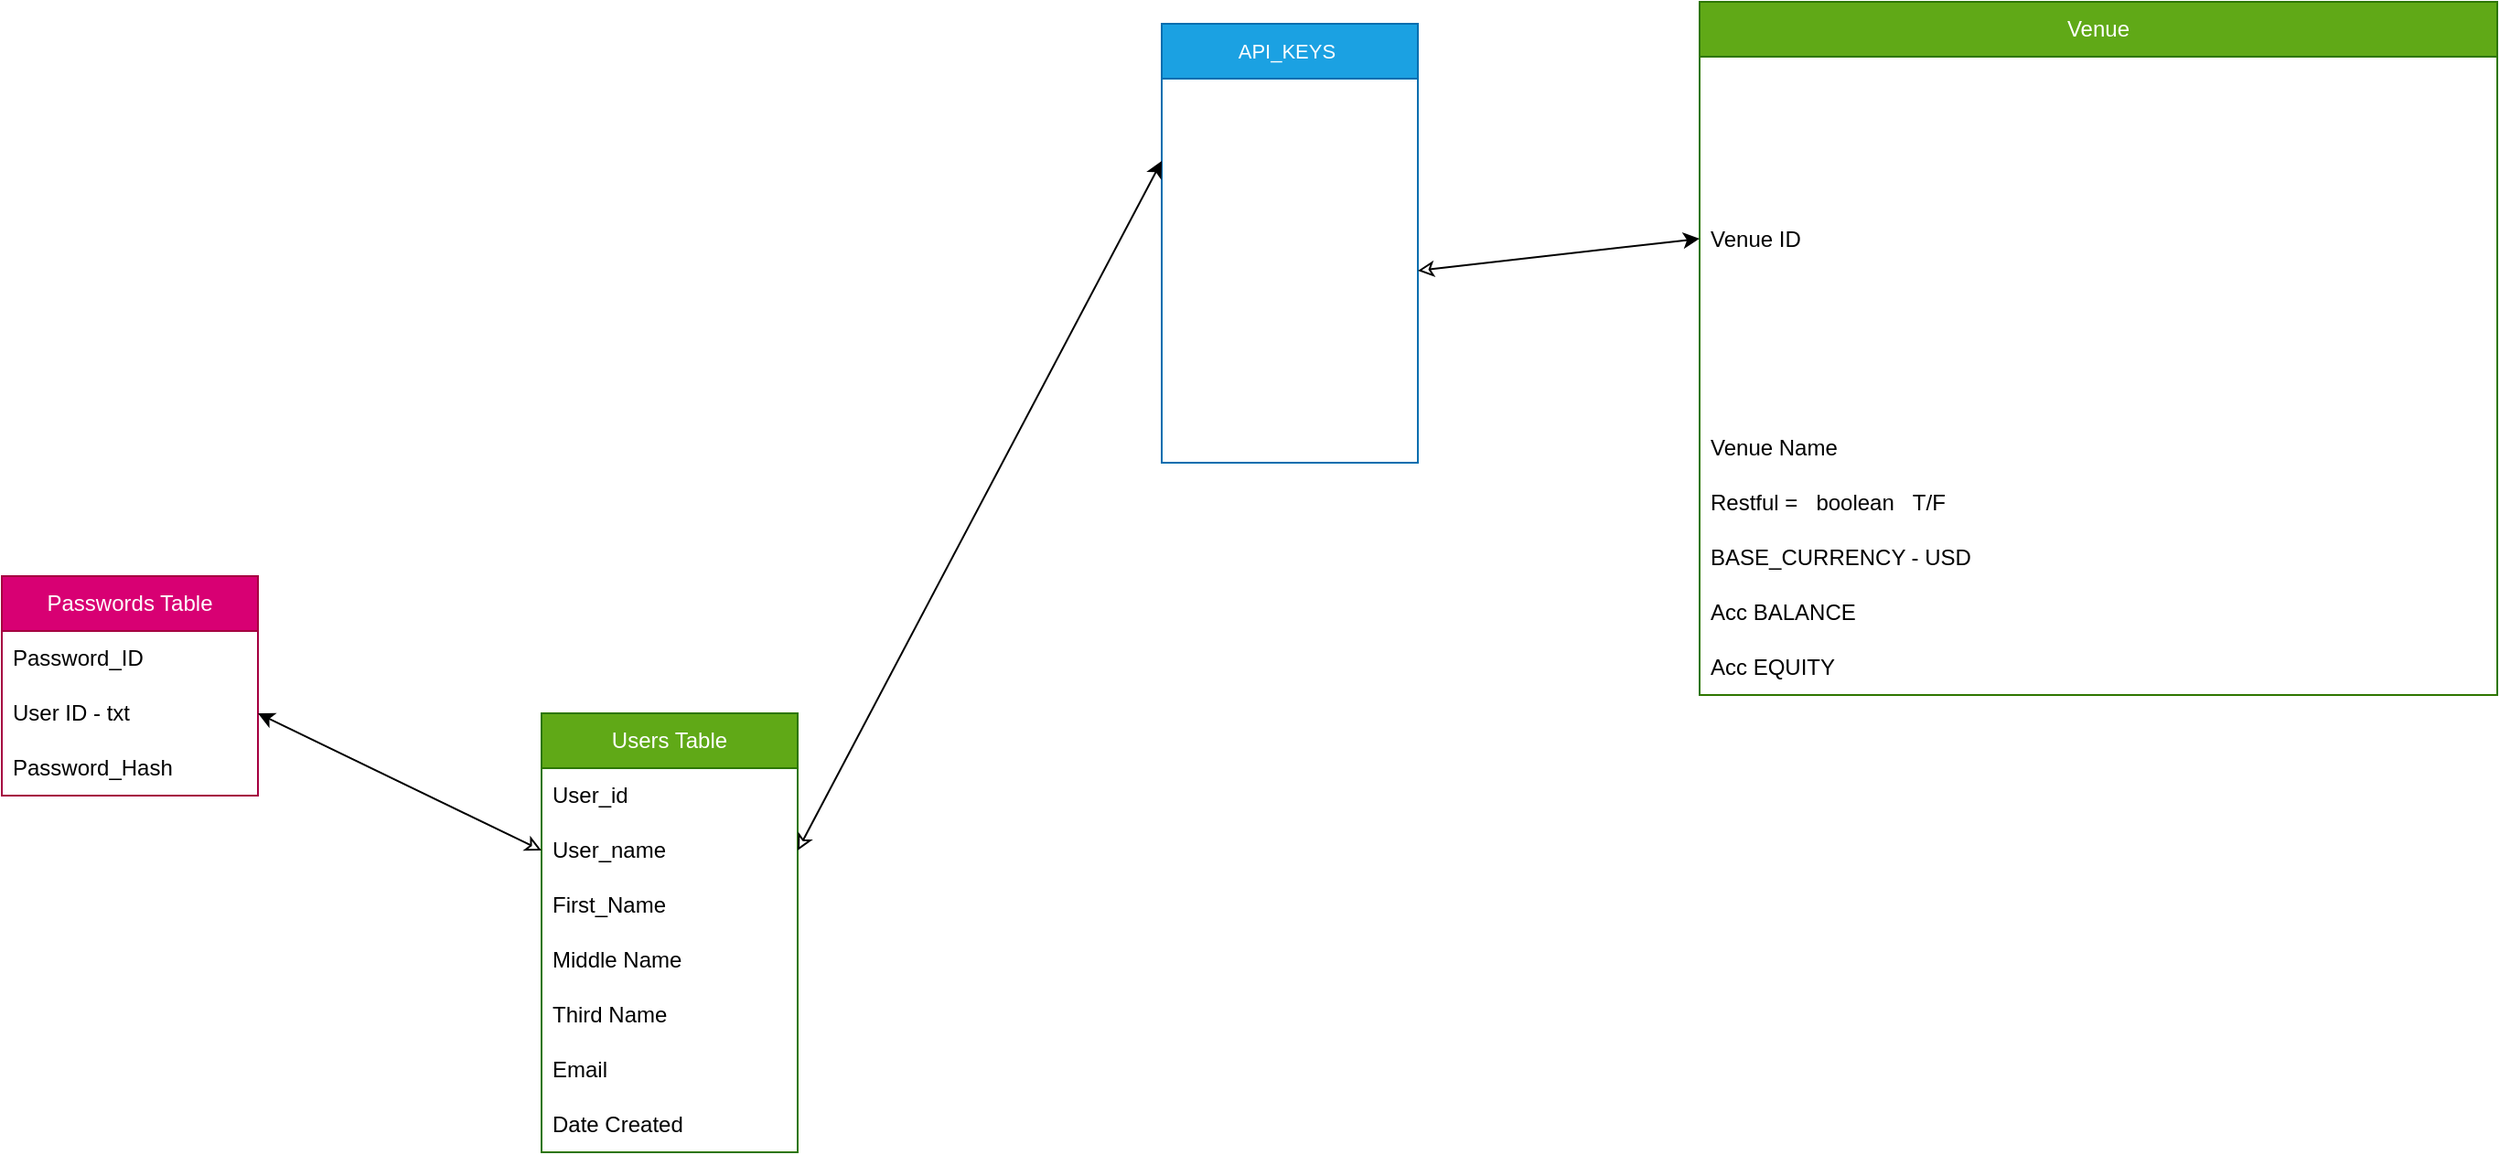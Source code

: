 <mxfile version="24.7.17" pages="2">
  <diagram name="User_Tables" id="LEtaXQruBIYAUQZ-xEg8">
    <mxGraphModel dx="1309" dy="1690" grid="0" gridSize="10" guides="1" tooltips="1" connect="1" arrows="1" fold="1" page="0" pageScale="1" pageWidth="850" pageHeight="1100" math="0" shadow="0">
      <root>
        <mxCell id="0" />
        <mxCell id="1" parent="0" />
        <mxCell id="2zbc8BRfjaHYRC12Kkl_-1" value="Users Table" style="swimlane;fontStyle=0;childLayout=stackLayout;horizontal=1;startSize=30;horizontalStack=0;resizeParent=1;resizeParentMax=0;resizeLast=0;collapsible=1;marginBottom=0;whiteSpace=wrap;html=1;fillColor=#60a917;fontColor=#ffffff;strokeColor=#2D7600;" parent="1" vertex="1">
          <mxGeometry x="334" y="-205" width="140" height="240" as="geometry" />
        </mxCell>
        <mxCell id="2zbc8BRfjaHYRC12Kkl_-2" value="User_id" style="text;strokeColor=none;fillColor=none;align=left;verticalAlign=middle;spacingLeft=4;spacingRight=4;overflow=hidden;points=[[0,0.5],[1,0.5]];portConstraint=eastwest;rotatable=0;whiteSpace=wrap;html=1;" parent="2zbc8BRfjaHYRC12Kkl_-1" vertex="1">
          <mxGeometry y="30" width="140" height="30" as="geometry" />
        </mxCell>
        <mxCell id="2zbc8BRfjaHYRC12Kkl_-3" value="User_name" style="text;strokeColor=none;fillColor=none;align=left;verticalAlign=middle;spacingLeft=4;spacingRight=4;overflow=hidden;points=[[0,0.5],[1,0.5]];portConstraint=eastwest;rotatable=0;whiteSpace=wrap;html=1;" parent="2zbc8BRfjaHYRC12Kkl_-1" vertex="1">
          <mxGeometry y="60" width="140" height="30" as="geometry" />
        </mxCell>
        <mxCell id="2zbc8BRfjaHYRC12Kkl_-4" value="First_Name" style="text;strokeColor=none;fillColor=none;align=left;verticalAlign=middle;spacingLeft=4;spacingRight=4;overflow=hidden;points=[[0,0.5],[1,0.5]];portConstraint=eastwest;rotatable=0;whiteSpace=wrap;html=1;" parent="2zbc8BRfjaHYRC12Kkl_-1" vertex="1">
          <mxGeometry y="90" width="140" height="30" as="geometry" />
        </mxCell>
        <mxCell id="OAmTF7hffdtISIOmRFye-1" value="Middle Name" style="text;strokeColor=none;fillColor=none;align=left;verticalAlign=middle;spacingLeft=4;spacingRight=4;overflow=hidden;points=[[0,0.5],[1,0.5]];portConstraint=eastwest;rotatable=0;whiteSpace=wrap;html=1;" vertex="1" parent="2zbc8BRfjaHYRC12Kkl_-1">
          <mxGeometry y="120" width="140" height="30" as="geometry" />
        </mxCell>
        <mxCell id="OAmTF7hffdtISIOmRFye-2" value="Third Name" style="text;strokeColor=none;fillColor=none;align=left;verticalAlign=middle;spacingLeft=4;spacingRight=4;overflow=hidden;points=[[0,0.5],[1,0.5]];portConstraint=eastwest;rotatable=0;whiteSpace=wrap;html=1;" vertex="1" parent="2zbc8BRfjaHYRC12Kkl_-1">
          <mxGeometry y="150" width="140" height="30" as="geometry" />
        </mxCell>
        <mxCell id="OAmTF7hffdtISIOmRFye-3" value="Email&amp;nbsp;" style="text;strokeColor=none;fillColor=none;align=left;verticalAlign=middle;spacingLeft=4;spacingRight=4;overflow=hidden;points=[[0,0.5],[1,0.5]];portConstraint=eastwest;rotatable=0;whiteSpace=wrap;html=1;" vertex="1" parent="2zbc8BRfjaHYRC12Kkl_-1">
          <mxGeometry y="180" width="140" height="30" as="geometry" />
        </mxCell>
        <mxCell id="OAmTF7hffdtISIOmRFye-4" value="Date Created" style="text;strokeColor=none;fillColor=none;align=left;verticalAlign=middle;spacingLeft=4;spacingRight=4;overflow=hidden;points=[[0,0.5],[1,0.5]];portConstraint=eastwest;rotatable=0;whiteSpace=wrap;html=1;" vertex="1" parent="2zbc8BRfjaHYRC12Kkl_-1">
          <mxGeometry y="210" width="140" height="30" as="geometry" />
        </mxCell>
        <mxCell id="2zbc8BRfjaHYRC12Kkl_-5" value="Passwords Table" style="swimlane;fontStyle=0;childLayout=stackLayout;horizontal=1;startSize=30;horizontalStack=0;resizeParent=1;resizeParentMax=0;resizeLast=0;collapsible=1;marginBottom=0;whiteSpace=wrap;html=1;fillColor=#d80073;fontColor=#ffffff;strokeColor=#A50040;" parent="1" vertex="1">
          <mxGeometry x="39" y="-280" width="140" height="120" as="geometry" />
        </mxCell>
        <mxCell id="f3TSixCmg_CiIFdUKD5o-5" value="Password_ID" style="text;strokeColor=none;fillColor=none;align=left;verticalAlign=middle;spacingLeft=4;spacingRight=4;overflow=hidden;points=[[0,0.5],[1,0.5]];portConstraint=eastwest;rotatable=0;whiteSpace=wrap;html=1;" parent="2zbc8BRfjaHYRC12Kkl_-5" vertex="1">
          <mxGeometry y="30" width="140" height="30" as="geometry" />
        </mxCell>
        <mxCell id="2zbc8BRfjaHYRC12Kkl_-6" value="User ID - txt" style="text;strokeColor=none;fillColor=none;align=left;verticalAlign=middle;spacingLeft=4;spacingRight=4;overflow=hidden;points=[[0,0.5],[1,0.5]];portConstraint=eastwest;rotatable=0;whiteSpace=wrap;html=1;" parent="2zbc8BRfjaHYRC12Kkl_-5" vertex="1">
          <mxGeometry y="60" width="140" height="30" as="geometry" />
        </mxCell>
        <mxCell id="2zbc8BRfjaHYRC12Kkl_-7" value="Password_Hash" style="text;strokeColor=none;fillColor=none;align=left;verticalAlign=middle;spacingLeft=4;spacingRight=4;overflow=hidden;points=[[0,0.5],[1,0.5]];portConstraint=eastwest;rotatable=0;whiteSpace=wrap;html=1;" parent="2zbc8BRfjaHYRC12Kkl_-5" vertex="1">
          <mxGeometry y="90" width="140" height="30" as="geometry" />
        </mxCell>
        <mxCell id="2zbc8BRfjaHYRC12Kkl_-9" style="rounded=0;orthogonalLoop=1;jettySize=auto;html=1;exitX=0;exitY=0.5;exitDx=0;exitDy=0;startArrow=classic;startFill=0;entryX=1;entryY=0.5;entryDx=0;entryDy=0;" parent="1" source="2zbc8BRfjaHYRC12Kkl_-3" target="2zbc8BRfjaHYRC12Kkl_-6" edge="1">
          <mxGeometry relative="1" as="geometry" />
        </mxCell>
        <mxCell id="f3TSixCmg_CiIFdUKD5o-1" value="API_KEYS&amp;nbsp;" style="swimlane;fontStyle=0;childLayout=stackLayout;horizontal=1;startSize=30;horizontalStack=0;resizeParent=1;resizeParentMax=0;resizeLast=0;collapsible=1;marginBottom=0;whiteSpace=wrap;html=1;strokeColor=#006EAF;align=center;verticalAlign=middle;fontFamily=Helvetica;fontSize=11;fontColor=#ffffff;labelBackgroundColor=none;fillColor=#1ba1e2;" parent="1" vertex="1">
          <mxGeometry x="673" y="-582" width="140" height="240" as="geometry" />
        </mxCell>
        <mxCell id="f3TSixCmg_CiIFdUKD5o-2" value="Key_ID" style="text;strokeColor=none;fillColor=none;align=left;verticalAlign=middle;spacingLeft=4;spacingRight=4;overflow=hidden;points=[[0,0.5],[1,0.5]];portConstraint=eastwest;rotatable=0;whiteSpace=wrap;html=1;fontFamily=Helvetica;fontSize=11;fontColor=#ffffff;fontStyle=0;labelBackgroundColor=none;" parent="f3TSixCmg_CiIFdUKD5o-1" vertex="1">
          <mxGeometry y="30" width="140" height="30" as="geometry" />
        </mxCell>
        <mxCell id="f3TSixCmg_CiIFdUKD5o-6" value="User_ID" style="text;strokeColor=none;fillColor=none;align=left;verticalAlign=middle;spacingLeft=4;spacingRight=4;overflow=hidden;points=[[0,0.5],[1,0.5]];portConstraint=eastwest;rotatable=0;whiteSpace=wrap;html=1;fontFamily=Helvetica;fontSize=11;fontColor=#ffffff;fontStyle=0;labelBackgroundColor=none;" parent="f3TSixCmg_CiIFdUKD5o-1" vertex="1">
          <mxGeometry y="60" width="140" height="30" as="geometry" />
        </mxCell>
        <mxCell id="BBq5MLBcfkAXTqhj2JcU-15" value="Venue Name" style="text;strokeColor=none;fillColor=none;align=left;verticalAlign=middle;spacingLeft=4;spacingRight=4;overflow=hidden;points=[[0,0.5],[1,0.5]];portConstraint=eastwest;rotatable=0;whiteSpace=wrap;html=1;fontFamily=Helvetica;fontSize=11;fontColor=#ffffff;fontStyle=0;labelBackgroundColor=none;" parent="f3TSixCmg_CiIFdUKD5o-1" vertex="1">
          <mxGeometry y="90" width="140" height="30" as="geometry" />
        </mxCell>
        <mxCell id="f3TSixCmg_CiIFdUKD5o-3" value="Venue ID" style="text;strokeColor=none;fillColor=none;align=left;verticalAlign=middle;spacingLeft=4;spacingRight=4;overflow=hidden;points=[[0,0.5],[1,0.5]];portConstraint=eastwest;rotatable=0;whiteSpace=wrap;html=1;fontFamily=Helvetica;fontSize=11;fontColor=#ffffff;fontStyle=0;labelBackgroundColor=none;" parent="f3TSixCmg_CiIFdUKD5o-1" vertex="1">
          <mxGeometry y="120" width="140" height="30" as="geometry" />
        </mxCell>
        <mxCell id="f3TSixCmg_CiIFdUKD5o-4" value="Account Email" style="text;strokeColor=none;fillColor=none;align=left;verticalAlign=middle;spacingLeft=4;spacingRight=4;overflow=hidden;points=[[0,0.5],[1,0.5]];portConstraint=eastwest;rotatable=0;whiteSpace=wrap;html=1;fontFamily=Helvetica;fontSize=11;fontColor=#ffffff;fontStyle=0;labelBackgroundColor=none;" parent="f3TSixCmg_CiIFdUKD5o-1" vertex="1">
          <mxGeometry y="150" width="140" height="30" as="geometry" />
        </mxCell>
        <mxCell id="f3TSixCmg_CiIFdUKD5o-8" value="Api_KEY" style="text;strokeColor=none;fillColor=none;align=left;verticalAlign=middle;spacingLeft=4;spacingRight=4;overflow=hidden;points=[[0,0.5],[1,0.5]];portConstraint=eastwest;rotatable=0;whiteSpace=wrap;html=1;fontFamily=Helvetica;fontSize=11;fontColor=#ffffff;fontStyle=0;labelBackgroundColor=none;" parent="f3TSixCmg_CiIFdUKD5o-1" vertex="1">
          <mxGeometry y="180" width="140" height="30" as="geometry" />
        </mxCell>
        <mxCell id="f3TSixCmg_CiIFdUKD5o-9" value="Api_key_PASSWORD" style="text;strokeColor=none;fillColor=none;align=left;verticalAlign=middle;spacingLeft=4;spacingRight=4;overflow=hidden;points=[[0,0.5],[1,0.5]];portConstraint=eastwest;rotatable=0;whiteSpace=wrap;html=1;fontFamily=Helvetica;fontSize=11;fontColor=#ffffff;fontStyle=0;labelBackgroundColor=none;" parent="f3TSixCmg_CiIFdUKD5o-1" vertex="1">
          <mxGeometry y="210" width="140" height="30" as="geometry" />
        </mxCell>
        <mxCell id="f3TSixCmg_CiIFdUKD5o-7" style="edgeStyle=none;shape=connector;rounded=0;orthogonalLoop=1;jettySize=auto;html=1;exitX=1;exitY=0.5;exitDx=0;exitDy=0;entryX=0;entryY=0.5;entryDx=0;entryDy=0;strokeColor=default;align=center;verticalAlign=middle;fontFamily=Helvetica;fontSize=11;fontColor=#ffffff;fontStyle=0;labelBackgroundColor=none;startArrow=classic;startFill=0;endArrow=classic;" parent="1" source="2zbc8BRfjaHYRC12Kkl_-3" target="f3TSixCmg_CiIFdUKD5o-6" edge="1">
          <mxGeometry relative="1" as="geometry" />
        </mxCell>
        <mxCell id="BBq5MLBcfkAXTqhj2JcU-1" value="Venue" style="swimlane;fontStyle=0;childLayout=stackLayout;horizontal=1;startSize=30;horizontalStack=0;resizeParent=1;resizeParentMax=0;resizeLast=0;collapsible=1;marginBottom=0;whiteSpace=wrap;html=1;fillColor=#60a917;fontColor=#ffffff;strokeColor=#2D7600;" parent="1" vertex="1">
          <mxGeometry x="967" y="-594" width="436" height="379" as="geometry" />
        </mxCell>
        <mxCell id="BBq5MLBcfkAXTqhj2JcU-2" value="Venue ID" style="text;align=left;verticalAlign=middle;spacingLeft=4;spacingRight=4;overflow=hidden;points=[[0,0.33,0,0,0],[0,0.5,0,0,0],[0,0.67,0,0,0],[1,0.33,0,0,0],[1,0.5,0,0,0],[1,0.67,0,0,0]];portConstraint=eastwest;rotatable=0;whiteSpace=wrap;html=1;" parent="BBq5MLBcfkAXTqhj2JcU-1" vertex="1">
          <mxGeometry y="30" width="436" height="199" as="geometry" />
        </mxCell>
        <mxCell id="BBq5MLBcfkAXTqhj2JcU-3" value="Venue Name" style="text;strokeColor=none;fillColor=none;align=left;verticalAlign=middle;spacingLeft=4;spacingRight=4;overflow=hidden;points=[[0,0.5],[1,0.5]];portConstraint=eastwest;rotatable=0;whiteSpace=wrap;html=1;" parent="BBq5MLBcfkAXTqhj2JcU-1" vertex="1">
          <mxGeometry y="229" width="436" height="30" as="geometry" />
        </mxCell>
        <mxCell id="BBq5MLBcfkAXTqhj2JcU-4" value="Restful =&amp;nbsp; &amp;nbsp;boolean&amp;nbsp; &amp;nbsp;T/F" style="text;strokeColor=none;fillColor=none;align=left;verticalAlign=middle;spacingLeft=4;spacingRight=4;overflow=hidden;points=[[0,0.5],[1,0.5]];portConstraint=eastwest;rotatable=0;whiteSpace=wrap;html=1;" parent="BBq5MLBcfkAXTqhj2JcU-1" vertex="1">
          <mxGeometry y="259" width="436" height="30" as="geometry" />
        </mxCell>
        <mxCell id="vJf8JBOlh_-wAdnW6d-w-1" value="BASE_CURRENCY - USD" style="text;strokeColor=none;fillColor=none;align=left;verticalAlign=middle;spacingLeft=4;spacingRight=4;overflow=hidden;points=[[0,0.5],[1,0.5]];portConstraint=eastwest;rotatable=0;whiteSpace=wrap;html=1;" vertex="1" parent="BBq5MLBcfkAXTqhj2JcU-1">
          <mxGeometry y="289" width="436" height="30" as="geometry" />
        </mxCell>
        <mxCell id="vJf8JBOlh_-wAdnW6d-w-2" value="Acc BALANCE" style="text;strokeColor=none;fillColor=none;align=left;verticalAlign=middle;spacingLeft=4;spacingRight=4;overflow=hidden;points=[[0,0.5],[1,0.5]];portConstraint=eastwest;rotatable=0;whiteSpace=wrap;html=1;" vertex="1" parent="BBq5MLBcfkAXTqhj2JcU-1">
          <mxGeometry y="319" width="436" height="30" as="geometry" />
        </mxCell>
        <mxCell id="vJf8JBOlh_-wAdnW6d-w-3" value="Acc EQUITY" style="text;strokeColor=none;fillColor=none;align=left;verticalAlign=middle;spacingLeft=4;spacingRight=4;overflow=hidden;points=[[0,0.5],[1,0.5]];portConstraint=eastwest;rotatable=0;whiteSpace=wrap;html=1;" vertex="1" parent="BBq5MLBcfkAXTqhj2JcU-1">
          <mxGeometry y="349" width="436" height="30" as="geometry" />
        </mxCell>
        <mxCell id="BBq5MLBcfkAXTqhj2JcU-16" style="edgeStyle=none;shape=connector;rounded=0;orthogonalLoop=1;jettySize=auto;html=1;exitX=1;exitY=0.5;exitDx=0;exitDy=0;entryX=0;entryY=0.5;entryDx=0;entryDy=0;strokeColor=default;align=center;verticalAlign=middle;fontFamily=Helvetica;fontSize=11;fontColor=#ffffff;fontStyle=0;labelBackgroundColor=none;startArrow=classic;startFill=0;endArrow=classic;" parent="1" source="f3TSixCmg_CiIFdUKD5o-3" target="BBq5MLBcfkAXTqhj2JcU-2" edge="1">
          <mxGeometry relative="1" as="geometry" />
        </mxCell>
      </root>
    </mxGraphModel>
  </diagram>
  <diagram id="_EtPwxO9e8-BhAq0Pg7P" name="Market Data">
    <mxGraphModel dx="1450" dy="1038" grid="0" gridSize="10" guides="1" tooltips="1" connect="1" arrows="1" fold="1" page="0" pageScale="1" pageWidth="850" pageHeight="1100" math="0" shadow="0">
      <root>
        <mxCell id="0" />
        <mxCell id="1" parent="0" />
        <mxCell id="EDeCTrOnblulSj0Fe5d9-10" style="rounded=0;orthogonalLoop=1;jettySize=auto;html=1;exitX=0;exitY=0.5;exitDx=0;exitDy=0;entryX=1;entryY=0.5;entryDx=0;entryDy=0;startArrow=classic;startFill=0;" parent="1" edge="1">
          <mxGeometry relative="1" as="geometry">
            <mxPoint x="235" y="132" as="sourcePoint" />
          </mxGeometry>
        </mxCell>
        <mxCell id="EDeCTrOnblulSj0Fe5d9-25" style="edgeStyle=none;shape=connector;rounded=0;orthogonalLoop=1;jettySize=auto;html=1;exitX=1;exitY=0.5;exitDx=0;exitDy=0;entryX=0;entryY=0.5;entryDx=0;entryDy=0;strokeColor=default;align=center;verticalAlign=middle;fontFamily=Helvetica;fontSize=11;fontColor=#ffffff;fontStyle=0;labelBackgroundColor=none;startArrow=classic;startFill=0;endArrow=classic;" parent="1" edge="1">
          <mxGeometry relative="1" as="geometry">
            <mxPoint x="235" y="132" as="targetPoint" />
          </mxGeometry>
        </mxCell>
        <mxCell id="rDgjy8x1F53KUDff8-lO-1" value="Generic - Tick Data" style="swimlane;fontStyle=0;childLayout=stackLayout;horizontal=1;startSize=30;horizontalStack=0;resizeParent=1;resizeParentMax=0;resizeLast=0;collapsible=1;marginBottom=0;whiteSpace=wrap;html=1;strokeColor=#2D7600;align=center;verticalAlign=middle;fontFamily=Helvetica;fontSize=11;fontColor=#ffffff;labelBackgroundColor=none;fillColor=#60a917;" parent="1" vertex="1">
          <mxGeometry x="-93" y="-10" width="140" height="180" as="geometry" />
        </mxCell>
        <mxCell id="rDgjy8x1F53KUDff8-lO-2" value="Record_ID" style="text;strokeColor=none;fillColor=none;align=left;verticalAlign=middle;spacingLeft=4;spacingRight=4;overflow=hidden;points=[[0,0.5],[1,0.5]];portConstraint=eastwest;rotatable=0;whiteSpace=wrap;html=1;fontFamily=Helvetica;fontSize=11;fontColor=#ffffff;fontStyle=0;labelBackgroundColor=none;" parent="rDgjy8x1F53KUDff8-lO-1" vertex="1">
          <mxGeometry y="30" width="140" height="30" as="geometry" />
        </mxCell>
        <mxCell id="rDgjy8x1F53KUDff8-lO-3" value="Absolute time - Millisec" style="text;strokeColor=none;fillColor=none;align=left;verticalAlign=middle;spacingLeft=4;spacingRight=4;overflow=hidden;points=[[0,0.5],[1,0.5]];portConstraint=eastwest;rotatable=0;whiteSpace=wrap;html=1;fontFamily=Helvetica;fontSize=11;fontColor=#ffffff;fontStyle=0;labelBackgroundColor=none;" parent="rDgjy8x1F53KUDff8-lO-1" vertex="1">
          <mxGeometry y="60" width="140" height="30" as="geometry" />
        </mxCell>
        <mxCell id="rDgjy8x1F53KUDff8-lO-4" value="Ask Price" style="text;strokeColor=none;fillColor=none;align=left;verticalAlign=middle;spacingLeft=4;spacingRight=4;overflow=hidden;points=[[0,0.5],[1,0.5]];portConstraint=eastwest;rotatable=0;whiteSpace=wrap;html=1;fontFamily=Helvetica;fontSize=11;fontColor=#ffffff;fontStyle=0;labelBackgroundColor=none;" parent="rDgjy8x1F53KUDff8-lO-1" vertex="1">
          <mxGeometry y="90" width="140" height="30" as="geometry" />
        </mxCell>
        <mxCell id="9x_Q1pISylKUx6KpCbiF-1" value="Bid Price" style="text;strokeColor=none;fillColor=none;align=left;verticalAlign=middle;spacingLeft=4;spacingRight=4;overflow=hidden;points=[[0,0.5],[1,0.5]];portConstraint=eastwest;rotatable=0;whiteSpace=wrap;html=1;fontFamily=Helvetica;fontSize=11;fontColor=#ffffff;fontStyle=0;labelBackgroundColor=none;" vertex="1" parent="rDgjy8x1F53KUDff8-lO-1">
          <mxGeometry y="120" width="140" height="30" as="geometry" />
        </mxCell>
        <mxCell id="9x_Q1pISylKUx6KpCbiF-2" value="Spread" style="text;strokeColor=none;fillColor=none;align=left;verticalAlign=middle;spacingLeft=4;spacingRight=4;overflow=hidden;points=[[0,0.5],[1,0.5]];portConstraint=eastwest;rotatable=0;whiteSpace=wrap;html=1;fontFamily=Helvetica;fontSize=11;fontColor=#ffffff;fontStyle=0;labelBackgroundColor=none;" vertex="1" parent="rDgjy8x1F53KUDff8-lO-1">
          <mxGeometry y="150" width="140" height="30" as="geometry" />
        </mxCell>
        <mxCell id="9x_Q1pISylKUx6KpCbiF-3" value="Generic - Candle Bar Data" style="swimlane;fontStyle=0;childLayout=stackLayout;horizontal=1;startSize=30;horizontalStack=0;resizeParent=1;resizeParentMax=0;resizeLast=0;collapsible=1;marginBottom=0;whiteSpace=wrap;html=1;fillColor=#a20025;fontColor=#ffffff;strokeColor=#6F0000;" vertex="1" parent="1">
          <mxGeometry x="-83" y="242" width="198" height="270" as="geometry" />
        </mxCell>
        <mxCell id="9x_Q1pISylKUx6KpCbiF-4" value="Record ID" style="text;strokeColor=none;fillColor=none;align=left;verticalAlign=middle;spacingLeft=4;spacingRight=4;overflow=hidden;points=[[0,0.5],[1,0.5]];portConstraint=eastwest;rotatable=0;whiteSpace=wrap;html=1;" vertex="1" parent="9x_Q1pISylKUx6KpCbiF-3">
          <mxGeometry y="30" width="198" height="30" as="geometry" />
        </mxCell>
        <mxCell id="9x_Q1pISylKUx6KpCbiF-5" value="Open Time" style="text;strokeColor=none;fillColor=none;align=left;verticalAlign=middle;spacingLeft=4;spacingRight=4;overflow=hidden;points=[[0,0.5],[1,0.5]];portConstraint=eastwest;rotatable=0;whiteSpace=wrap;html=1;" vertex="1" parent="9x_Q1pISylKUx6KpCbiF-3">
          <mxGeometry y="60" width="198" height="30" as="geometry" />
        </mxCell>
        <mxCell id="9x_Q1pISylKUx6KpCbiF-11" value="Close Time" style="text;strokeColor=none;fillColor=none;align=left;verticalAlign=middle;spacingLeft=4;spacingRight=4;overflow=hidden;points=[[0,0.5],[1,0.5]];portConstraint=eastwest;rotatable=0;whiteSpace=wrap;html=1;" vertex="1" parent="9x_Q1pISylKUx6KpCbiF-3">
          <mxGeometry y="90" width="198" height="30" as="geometry" />
        </mxCell>
        <mxCell id="9x_Q1pISylKUx6KpCbiF-6" value="Open Price" style="text;strokeColor=none;fillColor=none;align=left;verticalAlign=middle;spacingLeft=4;spacingRight=4;overflow=hidden;points=[[0,0.5],[1,0.5]];portConstraint=eastwest;rotatable=0;whiteSpace=wrap;html=1;" vertex="1" parent="9x_Q1pISylKUx6KpCbiF-3">
          <mxGeometry y="120" width="198" height="30" as="geometry" />
        </mxCell>
        <mxCell id="9x_Q1pISylKUx6KpCbiF-7" value="Close Price" style="text;strokeColor=none;fillColor=none;align=left;verticalAlign=middle;spacingLeft=4;spacingRight=4;overflow=hidden;points=[[0,0.5],[1,0.5]];portConstraint=eastwest;rotatable=0;whiteSpace=wrap;html=1;" vertex="1" parent="9x_Q1pISylKUx6KpCbiF-3">
          <mxGeometry y="150" width="198" height="30" as="geometry" />
        </mxCell>
        <mxCell id="9x_Q1pISylKUx6KpCbiF-8" value="High Price" style="text;strokeColor=none;fillColor=none;align=left;verticalAlign=middle;spacingLeft=4;spacingRight=4;overflow=hidden;points=[[0,0.5],[1,0.5]];portConstraint=eastwest;rotatable=0;whiteSpace=wrap;html=1;" vertex="1" parent="9x_Q1pISylKUx6KpCbiF-3">
          <mxGeometry y="180" width="198" height="30" as="geometry" />
        </mxCell>
        <mxCell id="9x_Q1pISylKUx6KpCbiF-9" value="Low Price" style="text;strokeColor=none;fillColor=none;align=left;verticalAlign=middle;spacingLeft=4;spacingRight=4;overflow=hidden;points=[[0,0.5],[1,0.5]];portConstraint=eastwest;rotatable=0;whiteSpace=wrap;html=1;" vertex="1" parent="9x_Q1pISylKUx6KpCbiF-3">
          <mxGeometry y="210" width="198" height="30" as="geometry" />
        </mxCell>
        <mxCell id="9x_Q1pISylKUx6KpCbiF-10" value="Item 3" style="text;strokeColor=none;fillColor=none;align=left;verticalAlign=middle;spacingLeft=4;spacingRight=4;overflow=hidden;points=[[0,0.5],[1,0.5]];portConstraint=eastwest;rotatable=0;whiteSpace=wrap;html=1;" vertex="1" parent="9x_Q1pISylKUx6KpCbiF-3">
          <mxGeometry y="240" width="198" height="30" as="geometry" />
        </mxCell>
        <mxCell id="9x_Q1pISylKUx6KpCbiF-12" value="Generic - Range / Renko Bar Data" style="swimlane;fontStyle=0;childLayout=stackLayout;horizontal=1;startSize=30;horizontalStack=0;resizeParent=1;resizeParentMax=0;resizeLast=0;collapsible=1;marginBottom=0;whiteSpace=wrap;html=1;fillColor=#a20025;fontColor=#ffffff;strokeColor=#6F0000;" vertex="1" parent="1">
          <mxGeometry x="249" y="247" width="236" height="270" as="geometry" />
        </mxCell>
        <mxCell id="9x_Q1pISylKUx6KpCbiF-13" value="Record ID" style="text;strokeColor=none;fillColor=none;align=left;verticalAlign=middle;spacingLeft=4;spacingRight=4;overflow=hidden;points=[[0,0.5],[1,0.5]];portConstraint=eastwest;rotatable=0;whiteSpace=wrap;html=1;" vertex="1" parent="9x_Q1pISylKUx6KpCbiF-12">
          <mxGeometry y="30" width="236" height="30" as="geometry" />
        </mxCell>
        <mxCell id="9x_Q1pISylKUx6KpCbiF-14" value="Open Time" style="text;strokeColor=none;fillColor=none;align=left;verticalAlign=middle;spacingLeft=4;spacingRight=4;overflow=hidden;points=[[0,0.5],[1,0.5]];portConstraint=eastwest;rotatable=0;whiteSpace=wrap;html=1;" vertex="1" parent="9x_Q1pISylKUx6KpCbiF-12">
          <mxGeometry y="60" width="236" height="30" as="geometry" />
        </mxCell>
        <mxCell id="9x_Q1pISylKUx6KpCbiF-15" value="Close Time" style="text;strokeColor=none;fillColor=none;align=left;verticalAlign=middle;spacingLeft=4;spacingRight=4;overflow=hidden;points=[[0,0.5],[1,0.5]];portConstraint=eastwest;rotatable=0;whiteSpace=wrap;html=1;" vertex="1" parent="9x_Q1pISylKUx6KpCbiF-12">
          <mxGeometry y="90" width="236" height="30" as="geometry" />
        </mxCell>
        <mxCell id="9x_Q1pISylKUx6KpCbiF-16" value="Open Price" style="text;strokeColor=none;fillColor=none;align=left;verticalAlign=middle;spacingLeft=4;spacingRight=4;overflow=hidden;points=[[0,0.5],[1,0.5]];portConstraint=eastwest;rotatable=0;whiteSpace=wrap;html=1;" vertex="1" parent="9x_Q1pISylKUx6KpCbiF-12">
          <mxGeometry y="120" width="236" height="30" as="geometry" />
        </mxCell>
        <mxCell id="9x_Q1pISylKUx6KpCbiF-17" value="Close Price" style="text;strokeColor=none;fillColor=none;align=left;verticalAlign=middle;spacingLeft=4;spacingRight=4;overflow=hidden;points=[[0,0.5],[1,0.5]];portConstraint=eastwest;rotatable=0;whiteSpace=wrap;html=1;" vertex="1" parent="9x_Q1pISylKUx6KpCbiF-12">
          <mxGeometry y="150" width="236" height="30" as="geometry" />
        </mxCell>
        <mxCell id="9x_Q1pISylKUx6KpCbiF-18" value="High Price" style="text;strokeColor=none;fillColor=none;align=left;verticalAlign=middle;spacingLeft=4;spacingRight=4;overflow=hidden;points=[[0,0.5],[1,0.5]];portConstraint=eastwest;rotatable=0;whiteSpace=wrap;html=1;" vertex="1" parent="9x_Q1pISylKUx6KpCbiF-12">
          <mxGeometry y="180" width="236" height="30" as="geometry" />
        </mxCell>
        <mxCell id="9x_Q1pISylKUx6KpCbiF-19" value="Low Price" style="text;strokeColor=none;fillColor=none;align=left;verticalAlign=middle;spacingLeft=4;spacingRight=4;overflow=hidden;points=[[0,0.5],[1,0.5]];portConstraint=eastwest;rotatable=0;whiteSpace=wrap;html=1;" vertex="1" parent="9x_Q1pISylKUx6KpCbiF-12">
          <mxGeometry y="210" width="236" height="30" as="geometry" />
        </mxCell>
        <mxCell id="9x_Q1pISylKUx6KpCbiF-20" value="Total Bar Time : CloseTime - OpTime" style="text;strokeColor=none;fillColor=none;align=left;verticalAlign=middle;spacingLeft=4;spacingRight=4;overflow=hidden;points=[[0,0.5],[1,0.5]];portConstraint=eastwest;rotatable=0;whiteSpace=wrap;html=1;" vertex="1" parent="9x_Q1pISylKUx6KpCbiF-12">
          <mxGeometry y="240" width="236" height="30" as="geometry" />
        </mxCell>
      </root>
    </mxGraphModel>
  </diagram>
</mxfile>
